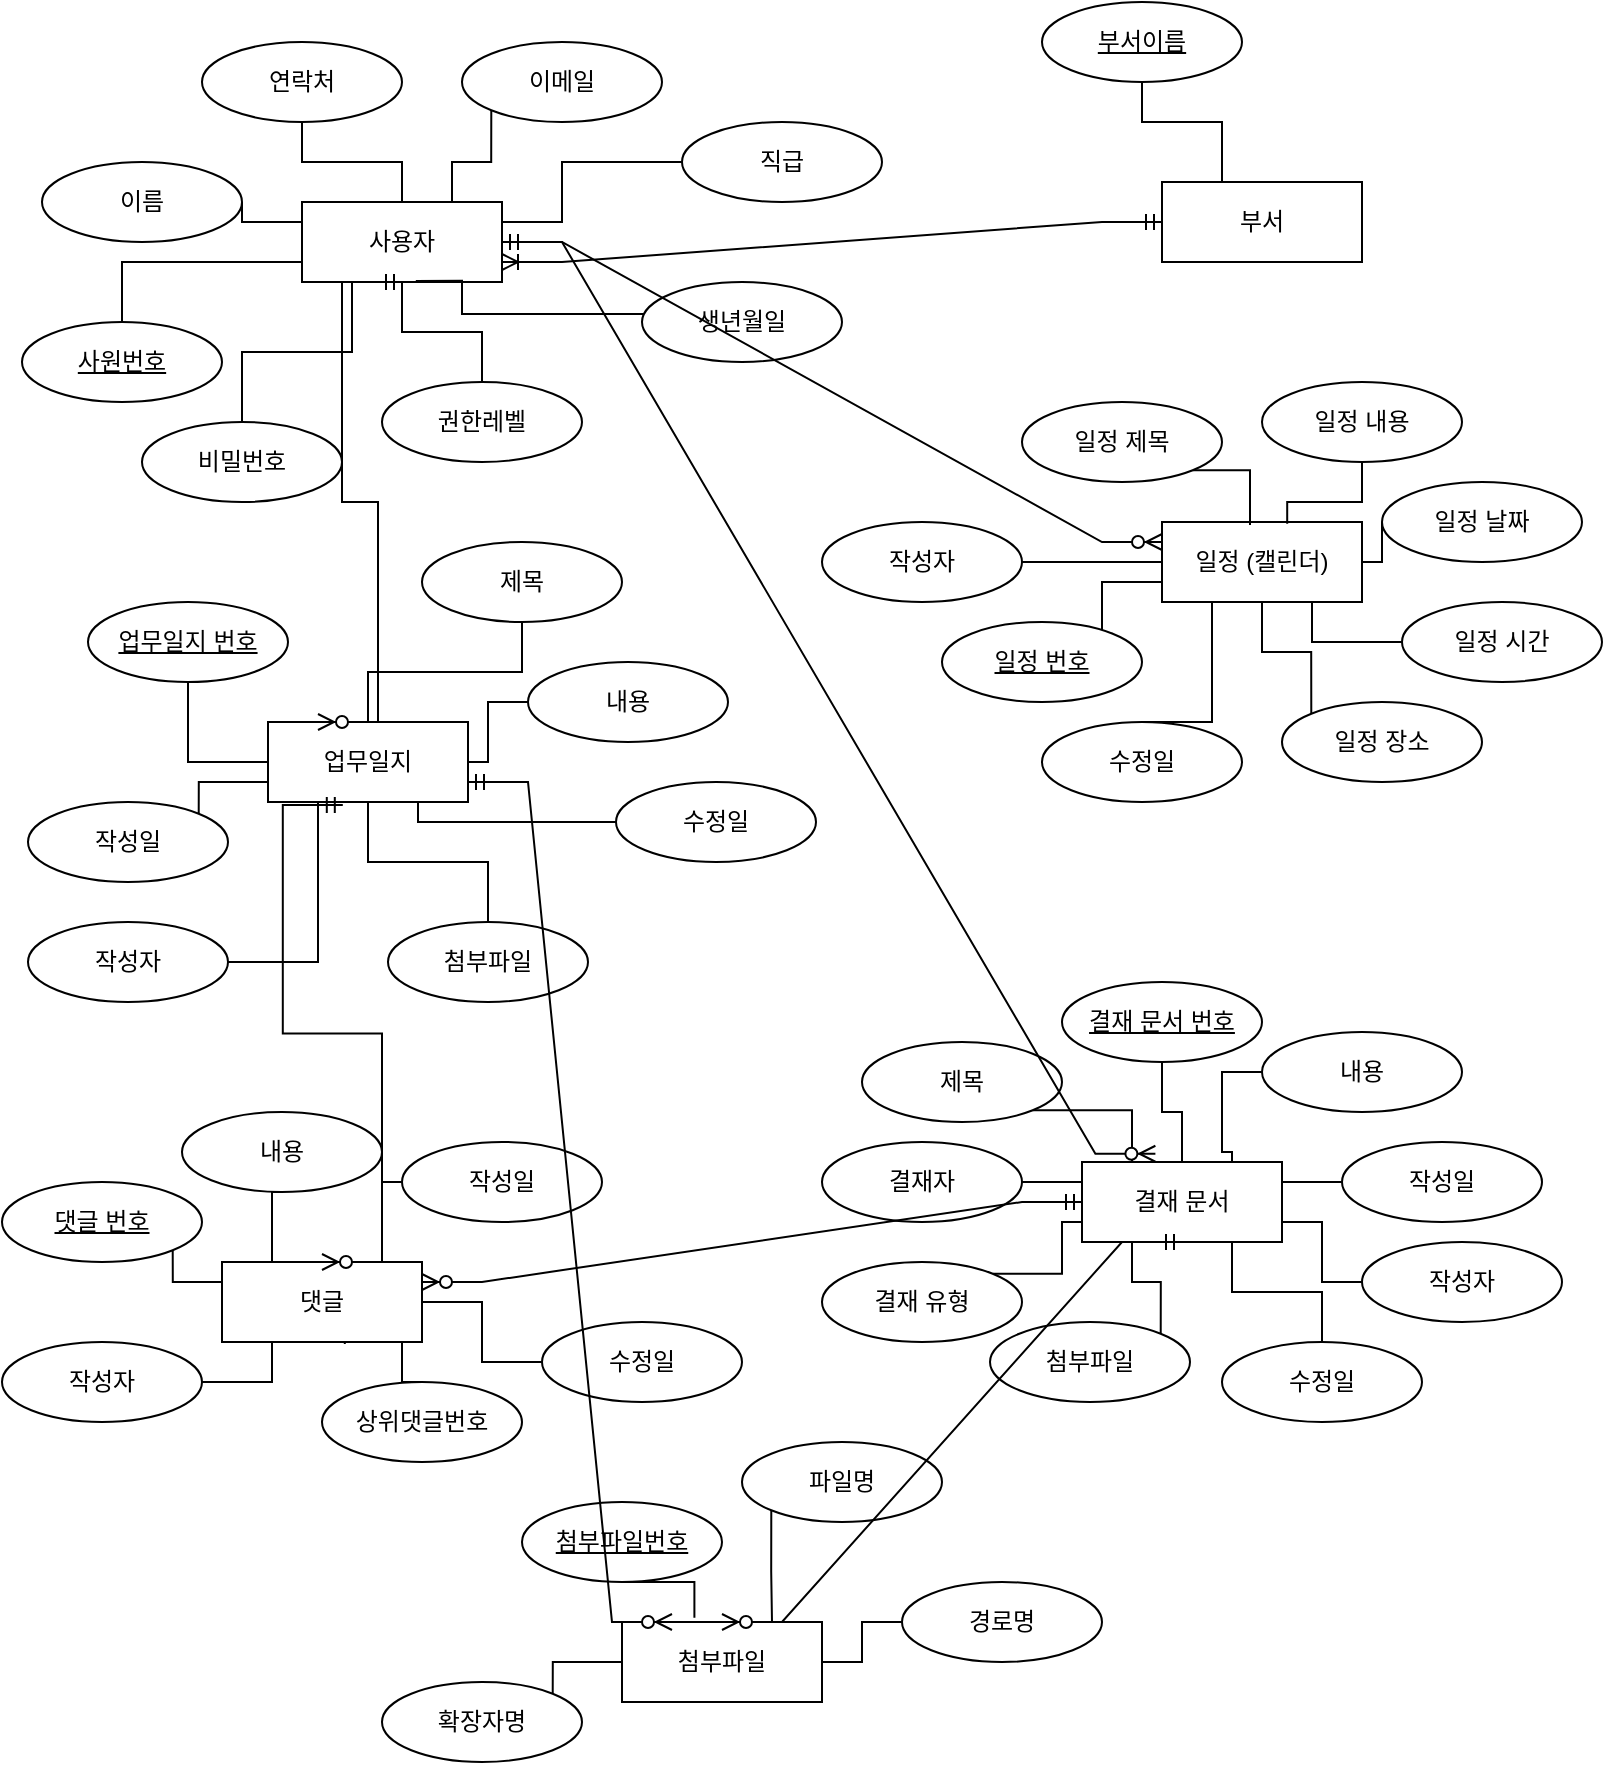 <mxfile version="20.3.5" type="github">
  <diagram id="DfLhimq6Y4Ct71YVJqht" name="Page-1">
    <mxGraphModel dx="1580" dy="843" grid="1" gridSize="10" guides="1" tooltips="1" connect="1" arrows="1" fold="1" page="1" pageScale="1" pageWidth="827" pageHeight="1169" math="0" shadow="0">
      <root>
        <mxCell id="0" />
        <mxCell id="1" parent="0" />
        <mxCell id="TFirGjmaCpjXLoTHfF9m-28" style="edgeStyle=orthogonalEdgeStyle;rounded=0;orthogonalLoop=1;jettySize=auto;html=1;exitX=0.5;exitY=0;exitDx=0;exitDy=0;endArrow=none;endFill=0;" edge="1" parent="1" source="TFirGjmaCpjXLoTHfF9m-15" target="TFirGjmaCpjXLoTHfF9m-25">
          <mxGeometry relative="1" as="geometry" />
        </mxCell>
        <mxCell id="TFirGjmaCpjXLoTHfF9m-15" value="사용자" style="whiteSpace=wrap;html=1;align=center;" vertex="1" parent="1">
          <mxGeometry x="170" y="130" width="100" height="40" as="geometry" />
        </mxCell>
        <mxCell id="TFirGjmaCpjXLoTHfF9m-30" style="edgeStyle=orthogonalEdgeStyle;rounded=0;orthogonalLoop=1;jettySize=auto;html=1;exitX=0;exitY=0;exitDx=0;exitDy=0;entryX=0.569;entryY=0.986;entryDx=0;entryDy=0;entryPerimeter=0;endArrow=none;endFill=0;" edge="1" parent="1" source="TFirGjmaCpjXLoTHfF9m-20" target="TFirGjmaCpjXLoTHfF9m-15">
          <mxGeometry relative="1" as="geometry">
            <Array as="points">
              <mxPoint x="250" y="186" />
              <mxPoint x="250" y="169" />
            </Array>
          </mxGeometry>
        </mxCell>
        <mxCell id="TFirGjmaCpjXLoTHfF9m-20" value="생년월일" style="ellipse;whiteSpace=wrap;html=1;align=center;" vertex="1" parent="1">
          <mxGeometry x="340" y="170" width="100" height="40" as="geometry" />
        </mxCell>
        <mxCell id="TFirGjmaCpjXLoTHfF9m-29" style="edgeStyle=orthogonalEdgeStyle;rounded=0;orthogonalLoop=1;jettySize=auto;html=1;exitX=0;exitY=0.5;exitDx=0;exitDy=0;entryX=1;entryY=0.5;entryDx=0;entryDy=0;endArrow=none;endFill=0;" edge="1" parent="1" source="TFirGjmaCpjXLoTHfF9m-22" target="TFirGjmaCpjXLoTHfF9m-15">
          <mxGeometry relative="1" as="geometry">
            <Array as="points">
              <mxPoint x="300" y="140" />
              <mxPoint x="270" y="140" />
            </Array>
          </mxGeometry>
        </mxCell>
        <mxCell id="TFirGjmaCpjXLoTHfF9m-22" value="직급" style="ellipse;whiteSpace=wrap;html=1;align=center;" vertex="1" parent="1">
          <mxGeometry x="360" y="90" width="100" height="40" as="geometry" />
        </mxCell>
        <mxCell id="TFirGjmaCpjXLoTHfF9m-32" style="edgeStyle=orthogonalEdgeStyle;rounded=0;orthogonalLoop=1;jettySize=auto;html=1;exitX=1;exitY=0.5;exitDx=0;exitDy=0;entryX=0;entryY=0.5;entryDx=0;entryDy=0;endArrow=none;endFill=0;" edge="1" parent="1" source="TFirGjmaCpjXLoTHfF9m-23" target="TFirGjmaCpjXLoTHfF9m-15">
          <mxGeometry relative="1" as="geometry">
            <Array as="points">
              <mxPoint x="140" y="140" />
              <mxPoint x="170" y="140" />
            </Array>
          </mxGeometry>
        </mxCell>
        <mxCell id="TFirGjmaCpjXLoTHfF9m-23" value="이름" style="ellipse;whiteSpace=wrap;html=1;align=center;" vertex="1" parent="1">
          <mxGeometry x="40" y="110" width="100" height="40" as="geometry" />
        </mxCell>
        <mxCell id="TFirGjmaCpjXLoTHfF9m-25" value="연락처" style="ellipse;whiteSpace=wrap;html=1;align=center;" vertex="1" parent="1">
          <mxGeometry x="120" y="50" width="100" height="40" as="geometry" />
        </mxCell>
        <mxCell id="TFirGjmaCpjXLoTHfF9m-31" style="edgeStyle=orthogonalEdgeStyle;rounded=0;orthogonalLoop=1;jettySize=auto;html=1;exitX=0.5;exitY=0;exitDx=0;exitDy=0;entryX=0;entryY=0.75;entryDx=0;entryDy=0;endArrow=none;endFill=0;" edge="1" parent="1" source="TFirGjmaCpjXLoTHfF9m-27" target="TFirGjmaCpjXLoTHfF9m-15">
          <mxGeometry relative="1" as="geometry" />
        </mxCell>
        <mxCell id="TFirGjmaCpjXLoTHfF9m-27" value="사원번호" style="ellipse;whiteSpace=wrap;html=1;align=center;fontStyle=4;" vertex="1" parent="1">
          <mxGeometry x="30" y="190" width="100" height="40" as="geometry" />
        </mxCell>
        <mxCell id="TFirGjmaCpjXLoTHfF9m-33" value="부서" style="whiteSpace=wrap;html=1;align=center;" vertex="1" parent="1">
          <mxGeometry x="600" y="120" width="100" height="40" as="geometry" />
        </mxCell>
        <mxCell id="TFirGjmaCpjXLoTHfF9m-36" style="edgeStyle=orthogonalEdgeStyle;rounded=0;orthogonalLoop=1;jettySize=auto;html=1;exitX=0.5;exitY=1;exitDx=0;exitDy=0;endArrow=none;endFill=0;" edge="1" parent="1" source="TFirGjmaCpjXLoTHfF9m-35" target="TFirGjmaCpjXLoTHfF9m-33">
          <mxGeometry relative="1" as="geometry">
            <Array as="points">
              <mxPoint x="630" y="90" />
            </Array>
          </mxGeometry>
        </mxCell>
        <mxCell id="TFirGjmaCpjXLoTHfF9m-35" value="부서이름" style="ellipse;whiteSpace=wrap;html=1;align=center;fontStyle=4;" vertex="1" parent="1">
          <mxGeometry x="540" y="30" width="100" height="40" as="geometry" />
        </mxCell>
        <mxCell id="TFirGjmaCpjXLoTHfF9m-49" style="edgeStyle=orthogonalEdgeStyle;rounded=0;orthogonalLoop=1;jettySize=auto;html=1;exitX=0;exitY=0.75;exitDx=0;exitDy=0;entryX=1;entryY=0;entryDx=0;entryDy=0;endArrow=none;endFill=0;" edge="1" parent="1" source="TFirGjmaCpjXLoTHfF9m-38" target="TFirGjmaCpjXLoTHfF9m-45">
          <mxGeometry relative="1" as="geometry" />
        </mxCell>
        <mxCell id="TFirGjmaCpjXLoTHfF9m-57" style="edgeStyle=orthogonalEdgeStyle;rounded=0;orthogonalLoop=1;jettySize=auto;html=1;exitX=0.5;exitY=1;exitDx=0;exitDy=0;entryX=0.5;entryY=0;entryDx=0;entryDy=0;endArrow=none;endFill=0;" edge="1" parent="1" source="TFirGjmaCpjXLoTHfF9m-38" target="TFirGjmaCpjXLoTHfF9m-56">
          <mxGeometry relative="1" as="geometry" />
        </mxCell>
        <mxCell id="TFirGjmaCpjXLoTHfF9m-38" value="업무일지" style="whiteSpace=wrap;html=1;align=center;" vertex="1" parent="1">
          <mxGeometry x="153" y="390" width="100" height="40" as="geometry" />
        </mxCell>
        <mxCell id="TFirGjmaCpjXLoTHfF9m-43" style="edgeStyle=orthogonalEdgeStyle;rounded=0;orthogonalLoop=1;jettySize=auto;html=1;exitX=0.5;exitY=1;exitDx=0;exitDy=0;endArrow=none;endFill=0;" edge="1" parent="1" source="TFirGjmaCpjXLoTHfF9m-39" target="TFirGjmaCpjXLoTHfF9m-38">
          <mxGeometry relative="1" as="geometry" />
        </mxCell>
        <mxCell id="TFirGjmaCpjXLoTHfF9m-39" value="제목" style="ellipse;whiteSpace=wrap;html=1;align=center;" vertex="1" parent="1">
          <mxGeometry x="230" y="300" width="100" height="40" as="geometry" />
        </mxCell>
        <mxCell id="TFirGjmaCpjXLoTHfF9m-42" style="edgeStyle=orthogonalEdgeStyle;rounded=0;orthogonalLoop=1;jettySize=auto;html=1;exitX=0.5;exitY=1;exitDx=0;exitDy=0;entryX=0;entryY=0.5;entryDx=0;entryDy=0;endArrow=none;endFill=0;" edge="1" parent="1" source="TFirGjmaCpjXLoTHfF9m-40" target="TFirGjmaCpjXLoTHfF9m-38">
          <mxGeometry relative="1" as="geometry" />
        </mxCell>
        <mxCell id="TFirGjmaCpjXLoTHfF9m-40" value="업무일지 번호" style="ellipse;whiteSpace=wrap;html=1;align=center;fontStyle=4;" vertex="1" parent="1">
          <mxGeometry x="63" y="330" width="100" height="40" as="geometry" />
        </mxCell>
        <mxCell id="TFirGjmaCpjXLoTHfF9m-44" style="edgeStyle=orthogonalEdgeStyle;rounded=0;orthogonalLoop=1;jettySize=auto;html=1;exitX=0;exitY=0.5;exitDx=0;exitDy=0;entryX=1;entryY=0.5;entryDx=0;entryDy=0;endArrow=none;endFill=0;" edge="1" parent="1" source="TFirGjmaCpjXLoTHfF9m-41" target="TFirGjmaCpjXLoTHfF9m-38">
          <mxGeometry relative="1" as="geometry" />
        </mxCell>
        <mxCell id="TFirGjmaCpjXLoTHfF9m-41" value="내용" style="ellipse;whiteSpace=wrap;html=1;align=center;" vertex="1" parent="1">
          <mxGeometry x="283" y="360" width="100" height="40" as="geometry" />
        </mxCell>
        <mxCell id="TFirGjmaCpjXLoTHfF9m-45" value="작성일" style="ellipse;whiteSpace=wrap;html=1;align=center;" vertex="1" parent="1">
          <mxGeometry x="33" y="430" width="100" height="40" as="geometry" />
        </mxCell>
        <mxCell id="TFirGjmaCpjXLoTHfF9m-50" style="edgeStyle=orthogonalEdgeStyle;rounded=0;orthogonalLoop=1;jettySize=auto;html=1;exitX=1;exitY=0.5;exitDx=0;exitDy=0;entryX=0.25;entryY=1;entryDx=0;entryDy=0;endArrow=none;endFill=0;" edge="1" parent="1" source="TFirGjmaCpjXLoTHfF9m-46" target="TFirGjmaCpjXLoTHfF9m-38">
          <mxGeometry relative="1" as="geometry">
            <Array as="points">
              <mxPoint x="178" y="510" />
            </Array>
          </mxGeometry>
        </mxCell>
        <mxCell id="TFirGjmaCpjXLoTHfF9m-46" value="작성자" style="ellipse;whiteSpace=wrap;html=1;align=center;" vertex="1" parent="1">
          <mxGeometry x="33" y="490" width="100" height="40" as="geometry" />
        </mxCell>
        <mxCell id="TFirGjmaCpjXLoTHfF9m-52" style="edgeStyle=orthogonalEdgeStyle;rounded=0;orthogonalLoop=1;jettySize=auto;html=1;exitX=0;exitY=0.5;exitDx=0;exitDy=0;endArrow=none;endFill=0;entryX=0.75;entryY=1;entryDx=0;entryDy=0;" edge="1" parent="1" source="TFirGjmaCpjXLoTHfF9m-48" target="TFirGjmaCpjXLoTHfF9m-38">
          <mxGeometry relative="1" as="geometry">
            <mxPoint x="243" y="460" as="targetPoint" />
            <Array as="points">
              <mxPoint x="228" y="440" />
            </Array>
          </mxGeometry>
        </mxCell>
        <mxCell id="TFirGjmaCpjXLoTHfF9m-48" value="수정일" style="ellipse;whiteSpace=wrap;html=1;align=center;" vertex="1" parent="1">
          <mxGeometry x="327" y="420" width="100" height="40" as="geometry" />
        </mxCell>
        <mxCell id="TFirGjmaCpjXLoTHfF9m-55" value="일정 (캘린더)" style="whiteSpace=wrap;html=1;align=center;" vertex="1" parent="1">
          <mxGeometry x="600" y="290" width="100" height="40" as="geometry" />
        </mxCell>
        <mxCell id="TFirGjmaCpjXLoTHfF9m-56" value="첨부파일" style="ellipse;whiteSpace=wrap;html=1;align=center;" vertex="1" parent="1">
          <mxGeometry x="213" y="490" width="100" height="40" as="geometry" />
        </mxCell>
        <mxCell id="TFirGjmaCpjXLoTHfF9m-67" style="edgeStyle=orthogonalEdgeStyle;rounded=0;orthogonalLoop=1;jettySize=auto;html=1;exitX=1;exitY=1;exitDx=0;exitDy=0;entryX=0.44;entryY=0.039;entryDx=0;entryDy=0;entryPerimeter=0;endArrow=none;endFill=0;" edge="1" parent="1" source="TFirGjmaCpjXLoTHfF9m-58" target="TFirGjmaCpjXLoTHfF9m-55">
          <mxGeometry relative="1" as="geometry" />
        </mxCell>
        <mxCell id="TFirGjmaCpjXLoTHfF9m-58" value="일정 제목" style="ellipse;whiteSpace=wrap;html=1;align=center;" vertex="1" parent="1">
          <mxGeometry x="530" y="230" width="100" height="40" as="geometry" />
        </mxCell>
        <mxCell id="TFirGjmaCpjXLoTHfF9m-68" style="edgeStyle=orthogonalEdgeStyle;rounded=0;orthogonalLoop=1;jettySize=auto;html=1;exitX=0.5;exitY=1;exitDx=0;exitDy=0;entryX=0.626;entryY=0.021;entryDx=0;entryDy=0;entryPerimeter=0;endArrow=none;endFill=0;" edge="1" parent="1" source="TFirGjmaCpjXLoTHfF9m-59" target="TFirGjmaCpjXLoTHfF9m-55">
          <mxGeometry relative="1" as="geometry" />
        </mxCell>
        <mxCell id="TFirGjmaCpjXLoTHfF9m-59" value="일정 내용" style="ellipse;whiteSpace=wrap;html=1;align=center;" vertex="1" parent="1">
          <mxGeometry x="650" y="220" width="100" height="40" as="geometry" />
        </mxCell>
        <mxCell id="TFirGjmaCpjXLoTHfF9m-65" style="edgeStyle=orthogonalEdgeStyle;rounded=0;orthogonalLoop=1;jettySize=auto;html=1;exitX=1;exitY=0.5;exitDx=0;exitDy=0;entryX=0;entryY=0.5;entryDx=0;entryDy=0;endArrow=none;endFill=0;" edge="1" parent="1" source="TFirGjmaCpjXLoTHfF9m-60" target="TFirGjmaCpjXLoTHfF9m-55">
          <mxGeometry relative="1" as="geometry">
            <Array as="points">
              <mxPoint x="570" y="310" />
            </Array>
          </mxGeometry>
        </mxCell>
        <mxCell id="TFirGjmaCpjXLoTHfF9m-60" value="작성자" style="ellipse;whiteSpace=wrap;html=1;align=center;" vertex="1" parent="1">
          <mxGeometry x="430" y="290" width="100" height="40" as="geometry" />
        </mxCell>
        <mxCell id="TFirGjmaCpjXLoTHfF9m-69" style="edgeStyle=orthogonalEdgeStyle;rounded=0;orthogonalLoop=1;jettySize=auto;html=1;exitX=0;exitY=0.5;exitDx=0;exitDy=0;entryX=1;entryY=0.5;entryDx=0;entryDy=0;endArrow=none;endFill=0;" edge="1" parent="1" source="TFirGjmaCpjXLoTHfF9m-61" target="TFirGjmaCpjXLoTHfF9m-55">
          <mxGeometry relative="1" as="geometry">
            <Array as="points">
              <mxPoint x="710" y="310" />
            </Array>
          </mxGeometry>
        </mxCell>
        <mxCell id="TFirGjmaCpjXLoTHfF9m-61" value="일정 날짜" style="ellipse;whiteSpace=wrap;html=1;align=center;" vertex="1" parent="1">
          <mxGeometry x="710" y="270" width="100" height="40" as="geometry" />
        </mxCell>
        <mxCell id="TFirGjmaCpjXLoTHfF9m-70" style="edgeStyle=orthogonalEdgeStyle;rounded=0;orthogonalLoop=1;jettySize=auto;html=1;exitX=0;exitY=0.5;exitDx=0;exitDy=0;entryX=0.75;entryY=1;entryDx=0;entryDy=0;endArrow=none;endFill=0;" edge="1" parent="1" source="TFirGjmaCpjXLoTHfF9m-62" target="TFirGjmaCpjXLoTHfF9m-55">
          <mxGeometry relative="1" as="geometry" />
        </mxCell>
        <mxCell id="TFirGjmaCpjXLoTHfF9m-62" value="일정 시간" style="ellipse;whiteSpace=wrap;html=1;align=center;" vertex="1" parent="1">
          <mxGeometry x="720" y="330" width="100" height="40" as="geometry" />
        </mxCell>
        <mxCell id="TFirGjmaCpjXLoTHfF9m-71" style="edgeStyle=orthogonalEdgeStyle;rounded=0;orthogonalLoop=1;jettySize=auto;html=1;exitX=0;exitY=0;exitDx=0;exitDy=0;endArrow=none;endFill=0;" edge="1" parent="1" source="TFirGjmaCpjXLoTHfF9m-63" target="TFirGjmaCpjXLoTHfF9m-55">
          <mxGeometry relative="1" as="geometry" />
        </mxCell>
        <mxCell id="TFirGjmaCpjXLoTHfF9m-63" value="일정 장소" style="ellipse;whiteSpace=wrap;html=1;align=center;" vertex="1" parent="1">
          <mxGeometry x="660" y="380" width="100" height="40" as="geometry" />
        </mxCell>
        <mxCell id="TFirGjmaCpjXLoTHfF9m-73" style="edgeStyle=orthogonalEdgeStyle;rounded=0;orthogonalLoop=1;jettySize=auto;html=1;exitX=1;exitY=0;exitDx=0;exitDy=0;entryX=0;entryY=0.75;entryDx=0;entryDy=0;endArrow=none;endFill=0;" edge="1" parent="1" source="TFirGjmaCpjXLoTHfF9m-64" target="TFirGjmaCpjXLoTHfF9m-55">
          <mxGeometry relative="1" as="geometry">
            <Array as="points">
              <mxPoint x="570" y="346" />
              <mxPoint x="570" y="320" />
            </Array>
          </mxGeometry>
        </mxCell>
        <mxCell id="TFirGjmaCpjXLoTHfF9m-64" value="일정 번호" style="ellipse;whiteSpace=wrap;html=1;align=center;fontStyle=4;" vertex="1" parent="1">
          <mxGeometry x="490" y="340" width="100" height="40" as="geometry" />
        </mxCell>
        <mxCell id="TFirGjmaCpjXLoTHfF9m-72" style="edgeStyle=orthogonalEdgeStyle;rounded=0;orthogonalLoop=1;jettySize=auto;html=1;exitX=0.5;exitY=0;exitDx=0;exitDy=0;entryX=0.25;entryY=1;entryDx=0;entryDy=0;endArrow=none;endFill=0;" edge="1" parent="1" source="TFirGjmaCpjXLoTHfF9m-66" target="TFirGjmaCpjXLoTHfF9m-55">
          <mxGeometry relative="1" as="geometry">
            <Array as="points">
              <mxPoint x="625" y="390" />
            </Array>
          </mxGeometry>
        </mxCell>
        <mxCell id="TFirGjmaCpjXLoTHfF9m-66" value="수정일" style="ellipse;whiteSpace=wrap;html=1;align=center;" vertex="1" parent="1">
          <mxGeometry x="540" y="390" width="100" height="40" as="geometry" />
        </mxCell>
        <mxCell id="TFirGjmaCpjXLoTHfF9m-74" value="결재 문서" style="whiteSpace=wrap;html=1;align=center;" vertex="1" parent="1">
          <mxGeometry x="560" y="610" width="100" height="40" as="geometry" />
        </mxCell>
        <mxCell id="TFirGjmaCpjXLoTHfF9m-85" style="edgeStyle=orthogonalEdgeStyle;rounded=0;orthogonalLoop=1;jettySize=auto;html=1;exitX=1;exitY=1;exitDx=0;exitDy=0;entryX=0.25;entryY=0;entryDx=0;entryDy=0;endArrow=none;endFill=0;" edge="1" parent="1" source="TFirGjmaCpjXLoTHfF9m-75" target="TFirGjmaCpjXLoTHfF9m-74">
          <mxGeometry relative="1" as="geometry" />
        </mxCell>
        <mxCell id="TFirGjmaCpjXLoTHfF9m-75" value="제목" style="ellipse;whiteSpace=wrap;html=1;align=center;" vertex="1" parent="1">
          <mxGeometry x="450" y="550" width="100" height="40" as="geometry" />
        </mxCell>
        <mxCell id="TFirGjmaCpjXLoTHfF9m-86" style="edgeStyle=orthogonalEdgeStyle;rounded=0;orthogonalLoop=1;jettySize=auto;html=1;exitX=0.5;exitY=1;exitDx=0;exitDy=0;endArrow=none;endFill=0;" edge="1" parent="1" source="TFirGjmaCpjXLoTHfF9m-76" target="TFirGjmaCpjXLoTHfF9m-74">
          <mxGeometry relative="1" as="geometry" />
        </mxCell>
        <mxCell id="TFirGjmaCpjXLoTHfF9m-76" value="결재 문서 번호" style="ellipse;whiteSpace=wrap;html=1;align=center;fontStyle=4;" vertex="1" parent="1">
          <mxGeometry x="550" y="520" width="100" height="40" as="geometry" />
        </mxCell>
        <mxCell id="TFirGjmaCpjXLoTHfF9m-87" style="edgeStyle=orthogonalEdgeStyle;rounded=0;orthogonalLoop=1;jettySize=auto;html=1;exitX=0;exitY=0.5;exitDx=0;exitDy=0;entryX=0.75;entryY=0;entryDx=0;entryDy=0;endArrow=none;endFill=0;" edge="1" parent="1" source="TFirGjmaCpjXLoTHfF9m-78" target="TFirGjmaCpjXLoTHfF9m-74">
          <mxGeometry relative="1" as="geometry" />
        </mxCell>
        <mxCell id="TFirGjmaCpjXLoTHfF9m-78" value="내용" style="ellipse;whiteSpace=wrap;html=1;align=center;" vertex="1" parent="1">
          <mxGeometry x="650" y="545" width="100" height="40" as="geometry" />
        </mxCell>
        <mxCell id="TFirGjmaCpjXLoTHfF9m-89" style="edgeStyle=orthogonalEdgeStyle;rounded=0;orthogonalLoop=1;jettySize=auto;html=1;exitX=0;exitY=0.5;exitDx=0;exitDy=0;entryX=1;entryY=0.75;entryDx=0;entryDy=0;endArrow=none;endFill=0;" edge="1" parent="1" source="TFirGjmaCpjXLoTHfF9m-79" target="TFirGjmaCpjXLoTHfF9m-74">
          <mxGeometry relative="1" as="geometry" />
        </mxCell>
        <mxCell id="TFirGjmaCpjXLoTHfF9m-79" value="작성자" style="ellipse;whiteSpace=wrap;html=1;align=center;" vertex="1" parent="1">
          <mxGeometry x="700" y="650" width="100" height="40" as="geometry" />
        </mxCell>
        <mxCell id="TFirGjmaCpjXLoTHfF9m-88" style="edgeStyle=orthogonalEdgeStyle;rounded=0;orthogonalLoop=1;jettySize=auto;html=1;exitX=0;exitY=0.5;exitDx=0;exitDy=0;entryX=1;entryY=0.25;entryDx=0;entryDy=0;endArrow=none;endFill=0;" edge="1" parent="1" source="TFirGjmaCpjXLoTHfF9m-80" target="TFirGjmaCpjXLoTHfF9m-74">
          <mxGeometry relative="1" as="geometry" />
        </mxCell>
        <mxCell id="TFirGjmaCpjXLoTHfF9m-80" value="작성일" style="ellipse;whiteSpace=wrap;html=1;align=center;" vertex="1" parent="1">
          <mxGeometry x="690" y="600" width="100" height="40" as="geometry" />
        </mxCell>
        <mxCell id="TFirGjmaCpjXLoTHfF9m-93" style="edgeStyle=orthogonalEdgeStyle;rounded=0;orthogonalLoop=1;jettySize=auto;html=1;exitX=1;exitY=0.5;exitDx=0;exitDy=0;entryX=0;entryY=0.25;entryDx=0;entryDy=0;endArrow=none;endFill=0;" edge="1" parent="1" source="TFirGjmaCpjXLoTHfF9m-81" target="TFirGjmaCpjXLoTHfF9m-74">
          <mxGeometry relative="1" as="geometry" />
        </mxCell>
        <mxCell id="TFirGjmaCpjXLoTHfF9m-81" value="결재자" style="ellipse;whiteSpace=wrap;html=1;align=center;" vertex="1" parent="1">
          <mxGeometry x="430" y="600" width="100" height="40" as="geometry" />
        </mxCell>
        <mxCell id="TFirGjmaCpjXLoTHfF9m-92" style="edgeStyle=orthogonalEdgeStyle;rounded=0;orthogonalLoop=1;jettySize=auto;html=1;exitX=1;exitY=0;exitDx=0;exitDy=0;entryX=0;entryY=0.75;entryDx=0;entryDy=0;endArrow=none;endFill=0;" edge="1" parent="1" source="TFirGjmaCpjXLoTHfF9m-82" target="TFirGjmaCpjXLoTHfF9m-74">
          <mxGeometry relative="1" as="geometry" />
        </mxCell>
        <mxCell id="TFirGjmaCpjXLoTHfF9m-82" value="결재 유형" style="ellipse;whiteSpace=wrap;html=1;align=center;" vertex="1" parent="1">
          <mxGeometry x="430" y="660" width="100" height="40" as="geometry" />
        </mxCell>
        <mxCell id="TFirGjmaCpjXLoTHfF9m-91" style="edgeStyle=orthogonalEdgeStyle;rounded=0;orthogonalLoop=1;jettySize=auto;html=1;exitX=1;exitY=0;exitDx=0;exitDy=0;entryX=0.25;entryY=1;entryDx=0;entryDy=0;endArrow=none;endFill=0;" edge="1" parent="1" source="TFirGjmaCpjXLoTHfF9m-83" target="TFirGjmaCpjXLoTHfF9m-74">
          <mxGeometry relative="1" as="geometry" />
        </mxCell>
        <mxCell id="TFirGjmaCpjXLoTHfF9m-83" value="첨부파일" style="ellipse;whiteSpace=wrap;html=1;align=center;" vertex="1" parent="1">
          <mxGeometry x="514" y="690" width="100" height="40" as="geometry" />
        </mxCell>
        <mxCell id="TFirGjmaCpjXLoTHfF9m-90" style="edgeStyle=orthogonalEdgeStyle;rounded=0;orthogonalLoop=1;jettySize=auto;html=1;exitX=0.5;exitY=0;exitDx=0;exitDy=0;entryX=0.75;entryY=1;entryDx=0;entryDy=0;endArrow=none;endFill=0;" edge="1" parent="1" source="TFirGjmaCpjXLoTHfF9m-84" target="TFirGjmaCpjXLoTHfF9m-74">
          <mxGeometry relative="1" as="geometry" />
        </mxCell>
        <mxCell id="TFirGjmaCpjXLoTHfF9m-84" value="수정일" style="ellipse;whiteSpace=wrap;html=1;align=center;" vertex="1" parent="1">
          <mxGeometry x="630" y="700" width="100" height="40" as="geometry" />
        </mxCell>
        <mxCell id="TFirGjmaCpjXLoTHfF9m-94" value="댓글" style="whiteSpace=wrap;html=1;align=center;" vertex="1" parent="1">
          <mxGeometry x="130" y="660" width="100" height="40" as="geometry" />
        </mxCell>
        <mxCell id="TFirGjmaCpjXLoTHfF9m-101" style="edgeStyle=orthogonalEdgeStyle;rounded=0;orthogonalLoop=1;jettySize=auto;html=1;exitX=0;exitY=0.5;exitDx=0;exitDy=0;entryX=0.75;entryY=0;entryDx=0;entryDy=0;endArrow=none;endFill=0;" edge="1" parent="1" source="TFirGjmaCpjXLoTHfF9m-95" target="TFirGjmaCpjXLoTHfF9m-94">
          <mxGeometry relative="1" as="geometry">
            <Array as="points">
              <mxPoint x="210" y="620" />
              <mxPoint x="210" y="660" />
            </Array>
          </mxGeometry>
        </mxCell>
        <mxCell id="TFirGjmaCpjXLoTHfF9m-95" value="작성일" style="ellipse;whiteSpace=wrap;html=1;align=center;" vertex="1" parent="1">
          <mxGeometry x="220" y="600" width="100" height="40" as="geometry" />
        </mxCell>
        <mxCell id="TFirGjmaCpjXLoTHfF9m-100" style="edgeStyle=orthogonalEdgeStyle;rounded=0;orthogonalLoop=1;jettySize=auto;html=1;exitX=0.5;exitY=1;exitDx=0;exitDy=0;entryX=0.25;entryY=0;entryDx=0;entryDy=0;endArrow=none;endFill=0;" edge="1" parent="1" source="TFirGjmaCpjXLoTHfF9m-96" target="TFirGjmaCpjXLoTHfF9m-94">
          <mxGeometry relative="1" as="geometry" />
        </mxCell>
        <mxCell id="TFirGjmaCpjXLoTHfF9m-96" value="내용" style="ellipse;whiteSpace=wrap;html=1;align=center;" vertex="1" parent="1">
          <mxGeometry x="110" y="585" width="100" height="40" as="geometry" />
        </mxCell>
        <mxCell id="TFirGjmaCpjXLoTHfF9m-102" style="edgeStyle=orthogonalEdgeStyle;rounded=0;orthogonalLoop=1;jettySize=auto;html=1;exitX=1;exitY=0.5;exitDx=0;exitDy=0;entryX=0.25;entryY=1;entryDx=0;entryDy=0;endArrow=none;endFill=0;" edge="1" parent="1" source="TFirGjmaCpjXLoTHfF9m-97" target="TFirGjmaCpjXLoTHfF9m-94">
          <mxGeometry relative="1" as="geometry" />
        </mxCell>
        <mxCell id="TFirGjmaCpjXLoTHfF9m-97" value="작성자" style="ellipse;whiteSpace=wrap;html=1;align=center;" vertex="1" parent="1">
          <mxGeometry x="20" y="700" width="100" height="40" as="geometry" />
        </mxCell>
        <mxCell id="TFirGjmaCpjXLoTHfF9m-99" style="edgeStyle=orthogonalEdgeStyle;rounded=0;orthogonalLoop=1;jettySize=auto;html=1;exitX=1;exitY=1;exitDx=0;exitDy=0;entryX=0;entryY=0.5;entryDx=0;entryDy=0;endArrow=none;endFill=0;" edge="1" parent="1" source="TFirGjmaCpjXLoTHfF9m-98" target="TFirGjmaCpjXLoTHfF9m-94">
          <mxGeometry relative="1" as="geometry">
            <Array as="points">
              <mxPoint x="105" y="670" />
            </Array>
          </mxGeometry>
        </mxCell>
        <mxCell id="TFirGjmaCpjXLoTHfF9m-98" value="댓글 번호" style="ellipse;whiteSpace=wrap;html=1;align=center;fontStyle=4;" vertex="1" parent="1">
          <mxGeometry x="20" y="620" width="100" height="40" as="geometry" />
        </mxCell>
        <mxCell id="TFirGjmaCpjXLoTHfF9m-104" style="edgeStyle=orthogonalEdgeStyle;rounded=0;orthogonalLoop=1;jettySize=auto;html=1;exitX=0;exitY=0.5;exitDx=0;exitDy=0;entryX=1;entryY=0.5;entryDx=0;entryDy=0;endArrow=none;endFill=0;" edge="1" parent="1" source="TFirGjmaCpjXLoTHfF9m-103" target="TFirGjmaCpjXLoTHfF9m-94">
          <mxGeometry relative="1" as="geometry" />
        </mxCell>
        <mxCell id="TFirGjmaCpjXLoTHfF9m-103" value="수정일" style="ellipse;whiteSpace=wrap;html=1;align=center;" vertex="1" parent="1">
          <mxGeometry x="290" y="690" width="100" height="40" as="geometry" />
        </mxCell>
        <mxCell id="TFirGjmaCpjXLoTHfF9m-108" style="edgeStyle=orthogonalEdgeStyle;rounded=0;orthogonalLoop=1;jettySize=auto;html=1;exitX=0;exitY=1;exitDx=0;exitDy=0;entryX=0.75;entryY=0;entryDx=0;entryDy=0;endArrow=none;endFill=0;" edge="1" parent="1" source="TFirGjmaCpjXLoTHfF9m-107" target="TFirGjmaCpjXLoTHfF9m-15">
          <mxGeometry relative="1" as="geometry" />
        </mxCell>
        <mxCell id="TFirGjmaCpjXLoTHfF9m-107" value="이메일" style="ellipse;whiteSpace=wrap;html=1;align=center;" vertex="1" parent="1">
          <mxGeometry x="250" y="50" width="100" height="40" as="geometry" />
        </mxCell>
        <mxCell id="TFirGjmaCpjXLoTHfF9m-110" style="edgeStyle=orthogonalEdgeStyle;rounded=0;orthogonalLoop=1;jettySize=auto;html=1;exitX=0.5;exitY=0;exitDx=0;exitDy=0;entryX=0.614;entryY=1.025;entryDx=0;entryDy=0;entryPerimeter=0;endArrow=none;endFill=0;" edge="1" parent="1" source="TFirGjmaCpjXLoTHfF9m-109" target="TFirGjmaCpjXLoTHfF9m-94">
          <mxGeometry relative="1" as="geometry">
            <Array as="points">
              <mxPoint x="220" y="720" />
              <mxPoint x="220" y="700" />
              <mxPoint x="191" y="700" />
            </Array>
          </mxGeometry>
        </mxCell>
        <mxCell id="TFirGjmaCpjXLoTHfF9m-109" value="상위댓글번호" style="ellipse;whiteSpace=wrap;html=1;align=center;" vertex="1" parent="1">
          <mxGeometry x="180" y="720" width="100" height="40" as="geometry" />
        </mxCell>
        <mxCell id="TFirGjmaCpjXLoTHfF9m-112" style="edgeStyle=orthogonalEdgeStyle;rounded=0;orthogonalLoop=1;jettySize=auto;html=1;exitX=0.5;exitY=0;exitDx=0;exitDy=0;entryX=0.25;entryY=1;entryDx=0;entryDy=0;endArrow=none;endFill=0;" edge="1" parent="1" source="TFirGjmaCpjXLoTHfF9m-111" target="TFirGjmaCpjXLoTHfF9m-15">
          <mxGeometry relative="1" as="geometry" />
        </mxCell>
        <mxCell id="TFirGjmaCpjXLoTHfF9m-111" value="비밀번호" style="ellipse;whiteSpace=wrap;html=1;align=center;" vertex="1" parent="1">
          <mxGeometry x="90" y="240" width="100" height="40" as="geometry" />
        </mxCell>
        <mxCell id="TFirGjmaCpjXLoTHfF9m-113" value="첨부파일" style="whiteSpace=wrap;html=1;align=center;" vertex="1" parent="1">
          <mxGeometry x="330" y="840" width="100" height="40" as="geometry" />
        </mxCell>
        <mxCell id="TFirGjmaCpjXLoTHfF9m-120" style="edgeStyle=orthogonalEdgeStyle;rounded=0;orthogonalLoop=1;jettySize=auto;html=1;exitX=0;exitY=1;exitDx=0;exitDy=0;entryX=0.75;entryY=0;entryDx=0;entryDy=0;endArrow=none;endFill=0;" edge="1" parent="1" source="TFirGjmaCpjXLoTHfF9m-114" target="TFirGjmaCpjXLoTHfF9m-113">
          <mxGeometry relative="1" as="geometry" />
        </mxCell>
        <mxCell id="TFirGjmaCpjXLoTHfF9m-114" value="파일명" style="ellipse;whiteSpace=wrap;html=1;align=center;" vertex="1" parent="1">
          <mxGeometry x="390" y="750" width="100" height="40" as="geometry" />
        </mxCell>
        <mxCell id="TFirGjmaCpjXLoTHfF9m-119" style="edgeStyle=orthogonalEdgeStyle;rounded=0;orthogonalLoop=1;jettySize=auto;html=1;exitX=0.5;exitY=1;exitDx=0;exitDy=0;entryX=0.362;entryY=-0.054;entryDx=0;entryDy=0;entryPerimeter=0;endArrow=none;endFill=0;" edge="1" parent="1" source="TFirGjmaCpjXLoTHfF9m-115" target="TFirGjmaCpjXLoTHfF9m-113">
          <mxGeometry relative="1" as="geometry">
            <Array as="points">
              <mxPoint x="366" y="820" />
            </Array>
          </mxGeometry>
        </mxCell>
        <mxCell id="TFirGjmaCpjXLoTHfF9m-115" value="첨부파일번호" style="ellipse;whiteSpace=wrap;html=1;align=center;fontStyle=4;" vertex="1" parent="1">
          <mxGeometry x="280" y="780" width="100" height="40" as="geometry" />
        </mxCell>
        <mxCell id="TFirGjmaCpjXLoTHfF9m-121" style="edgeStyle=orthogonalEdgeStyle;rounded=0;orthogonalLoop=1;jettySize=auto;html=1;exitX=0;exitY=0.5;exitDx=0;exitDy=0;endArrow=none;endFill=0;" edge="1" parent="1" source="TFirGjmaCpjXLoTHfF9m-116" target="TFirGjmaCpjXLoTHfF9m-113">
          <mxGeometry relative="1" as="geometry" />
        </mxCell>
        <mxCell id="TFirGjmaCpjXLoTHfF9m-116" value="경로명" style="ellipse;whiteSpace=wrap;html=1;align=center;" vertex="1" parent="1">
          <mxGeometry x="470" y="820" width="100" height="40" as="geometry" />
        </mxCell>
        <mxCell id="TFirGjmaCpjXLoTHfF9m-124" style="edgeStyle=orthogonalEdgeStyle;rounded=0;orthogonalLoop=1;jettySize=auto;html=1;exitX=1;exitY=0;exitDx=0;exitDy=0;entryX=0;entryY=0.5;entryDx=0;entryDy=0;endArrow=none;endFill=0;" edge="1" parent="1" source="TFirGjmaCpjXLoTHfF9m-117" target="TFirGjmaCpjXLoTHfF9m-113">
          <mxGeometry relative="1" as="geometry">
            <Array as="points">
              <mxPoint x="295" y="860" />
            </Array>
          </mxGeometry>
        </mxCell>
        <mxCell id="TFirGjmaCpjXLoTHfF9m-117" value="확장자명" style="ellipse;whiteSpace=wrap;html=1;align=center;" vertex="1" parent="1">
          <mxGeometry x="210" y="870" width="100" height="40" as="geometry" />
        </mxCell>
        <mxCell id="TFirGjmaCpjXLoTHfF9m-128" value="" style="edgeStyle=entityRelationEdgeStyle;fontSize=12;html=1;endArrow=ERzeroToMany;startArrow=ERmandOne;rounded=0;exitX=0.5;exitY=1;exitDx=0;exitDy=0;entryX=0.25;entryY=0;entryDx=0;entryDy=0;" edge="1" parent="1" source="TFirGjmaCpjXLoTHfF9m-15" target="TFirGjmaCpjXLoTHfF9m-38">
          <mxGeometry width="100" height="100" relative="1" as="geometry">
            <mxPoint x="420" y="350" as="sourcePoint" />
            <mxPoint x="240" y="230" as="targetPoint" />
          </mxGeometry>
        </mxCell>
        <mxCell id="TFirGjmaCpjXLoTHfF9m-129" value="" style="edgeStyle=entityRelationEdgeStyle;fontSize=12;html=1;endArrow=ERoneToMany;startArrow=ERmandOne;rounded=0;entryX=1;entryY=0.75;entryDx=0;entryDy=0;exitX=0;exitY=0.5;exitDx=0;exitDy=0;" edge="1" parent="1" source="TFirGjmaCpjXLoTHfF9m-33" target="TFirGjmaCpjXLoTHfF9m-15">
          <mxGeometry width="100" height="100" relative="1" as="geometry">
            <mxPoint x="540" y="130" as="sourcePoint" />
            <mxPoint x="520" y="250" as="targetPoint" />
          </mxGeometry>
        </mxCell>
        <mxCell id="TFirGjmaCpjXLoTHfF9m-130" value="" style="edgeStyle=entityRelationEdgeStyle;fontSize=12;html=1;endArrow=ERzeroToMany;startArrow=ERmandOne;rounded=0;exitX=1;exitY=0.5;exitDx=0;exitDy=0;entryX=0;entryY=0.25;entryDx=0;entryDy=0;" edge="1" parent="1" source="TFirGjmaCpjXLoTHfF9m-15" target="TFirGjmaCpjXLoTHfF9m-55">
          <mxGeometry width="100" height="100" relative="1" as="geometry">
            <mxPoint x="420" y="400" as="sourcePoint" />
            <mxPoint x="500" y="200" as="targetPoint" />
          </mxGeometry>
        </mxCell>
        <mxCell id="TFirGjmaCpjXLoTHfF9m-134" value="" style="edgeStyle=entityRelationEdgeStyle;fontSize=12;html=1;endArrow=ERzeroToMany;startArrow=ERmandOne;rounded=0;entryX=0.5;entryY=0;entryDx=0;entryDy=0;exitX=0.374;exitY=1.038;exitDx=0;exitDy=0;exitPerimeter=0;" edge="1" parent="1" source="TFirGjmaCpjXLoTHfF9m-38" target="TFirGjmaCpjXLoTHfF9m-94">
          <mxGeometry width="100" height="100" relative="1" as="geometry">
            <mxPoint x="420" y="530" as="sourcePoint" />
            <mxPoint x="520" y="430" as="targetPoint" />
          </mxGeometry>
        </mxCell>
        <mxCell id="TFirGjmaCpjXLoTHfF9m-135" value="" style="edgeStyle=entityRelationEdgeStyle;fontSize=12;html=1;endArrow=ERzeroToMany;startArrow=ERmandOne;rounded=0;exitX=0;exitY=0.5;exitDx=0;exitDy=0;entryX=1;entryY=0.25;entryDx=0;entryDy=0;" edge="1" parent="1" source="TFirGjmaCpjXLoTHfF9m-74" target="TFirGjmaCpjXLoTHfF9m-94">
          <mxGeometry width="100" height="100" relative="1" as="geometry">
            <mxPoint x="420" y="530" as="sourcePoint" />
            <mxPoint x="90" y="840" as="targetPoint" />
          </mxGeometry>
        </mxCell>
        <mxCell id="TFirGjmaCpjXLoTHfF9m-136" value="" style="edgeStyle=entityRelationEdgeStyle;fontSize=12;html=1;endArrow=ERzeroToMany;startArrow=ERmandOne;rounded=0;entryX=0.5;entryY=0;entryDx=0;entryDy=0;exitX=0.5;exitY=1;exitDx=0;exitDy=0;" edge="1" parent="1" source="TFirGjmaCpjXLoTHfF9m-74" target="TFirGjmaCpjXLoTHfF9m-113">
          <mxGeometry width="100" height="100" relative="1" as="geometry">
            <mxPoint x="420" y="670" as="sourcePoint" />
            <mxPoint x="520" y="570" as="targetPoint" />
          </mxGeometry>
        </mxCell>
        <mxCell id="TFirGjmaCpjXLoTHfF9m-140" value="" style="edgeStyle=entityRelationEdgeStyle;fontSize=12;html=1;endArrow=ERzeroToMany;startArrow=ERmandOne;rounded=0;exitX=1;exitY=0.75;exitDx=0;exitDy=0;entryX=0.25;entryY=0;entryDx=0;entryDy=0;" edge="1" parent="1" source="TFirGjmaCpjXLoTHfF9m-38" target="TFirGjmaCpjXLoTHfF9m-113">
          <mxGeometry width="100" height="100" relative="1" as="geometry">
            <mxPoint x="420" y="670" as="sourcePoint" />
            <mxPoint x="520" y="570" as="targetPoint" />
          </mxGeometry>
        </mxCell>
        <mxCell id="TFirGjmaCpjXLoTHfF9m-144" style="edgeStyle=orthogonalEdgeStyle;rounded=0;orthogonalLoop=1;jettySize=auto;html=1;exitX=0.5;exitY=0;exitDx=0;exitDy=0;entryX=0.5;entryY=1;entryDx=0;entryDy=0;endArrow=none;endFill=0;" edge="1" parent="1" source="TFirGjmaCpjXLoTHfF9m-141" target="TFirGjmaCpjXLoTHfF9m-15">
          <mxGeometry relative="1" as="geometry" />
        </mxCell>
        <mxCell id="TFirGjmaCpjXLoTHfF9m-141" value="권한레벨" style="ellipse;whiteSpace=wrap;html=1;align=center;" vertex="1" parent="1">
          <mxGeometry x="210" y="220" width="100" height="40" as="geometry" />
        </mxCell>
        <mxCell id="TFirGjmaCpjXLoTHfF9m-145" value="" style="edgeStyle=entityRelationEdgeStyle;fontSize=12;html=1;endArrow=ERzeroToMany;startArrow=ERmandOne;rounded=0;entryX=0.367;entryY=-0.103;entryDx=0;entryDy=0;entryPerimeter=0;" edge="1" parent="1" source="TFirGjmaCpjXLoTHfF9m-15" target="TFirGjmaCpjXLoTHfF9m-74">
          <mxGeometry width="100" height="100" relative="1" as="geometry">
            <mxPoint x="420" y="510" as="sourcePoint" />
            <mxPoint x="520" y="410" as="targetPoint" />
          </mxGeometry>
        </mxCell>
      </root>
    </mxGraphModel>
  </diagram>
</mxfile>
